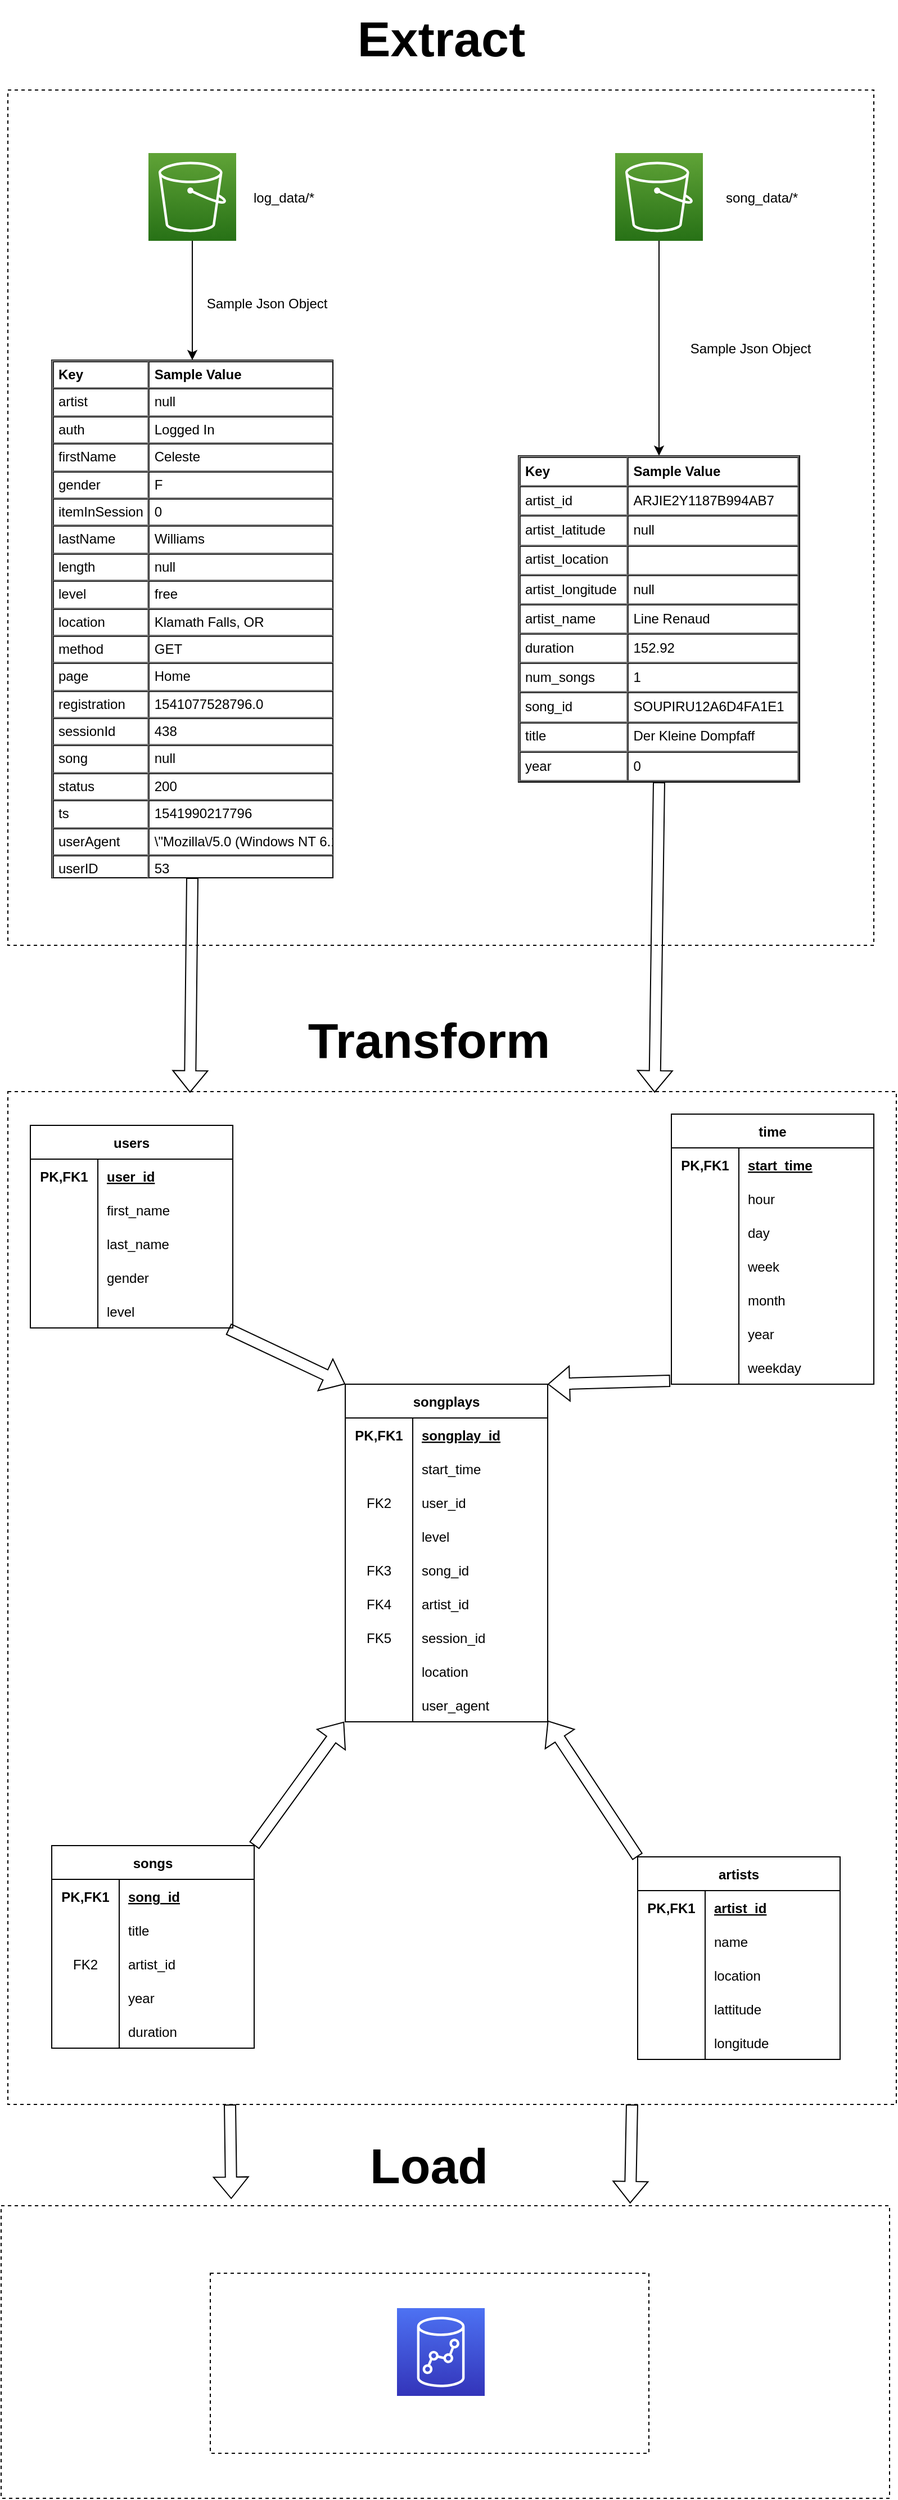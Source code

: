 <mxfile version="20.2.5" type="device"><diagram id="q0pwvj2PHhLtAVCjmIg_" name="Page-1"><mxGraphModel dx="2534" dy="2292" grid="1" gridSize="10" guides="1" tooltips="1" connect="1" arrows="1" fold="1" page="1" pageScale="1" pageWidth="850" pageHeight="1100" math="0" shadow="0"><root><mxCell id="0"/><mxCell id="1" parent="0"/><mxCell id="RiVDUGEoPYRlH_-132Gb-1" value="" style="outlineConnect=0;fontColor=#232F3E;gradientColor=#60A337;gradientDirection=north;fillColor=#277116;strokeColor=#ffffff;dashed=0;verticalLabelPosition=bottom;verticalAlign=top;align=center;html=1;fontSize=12;fontStyle=0;aspect=fixed;shape=mxgraph.aws4.resourceIcon;resIcon=mxgraph.aws4.s3;" parent="1" vertex="1"><mxGeometry x="-10" y="-104" width="78" height="78" as="geometry"/></mxCell><mxCell id="RiVDUGEoPYRlH_-132Gb-2" value="" style="outlineConnect=0;fontColor=#232F3E;gradientColor=#60A337;gradientDirection=north;fillColor=#277116;strokeColor=#ffffff;dashed=0;verticalLabelPosition=bottom;verticalAlign=top;align=center;html=1;fontSize=12;fontStyle=0;aspect=fixed;shape=mxgraph.aws4.resourceIcon;resIcon=mxgraph.aws4.s3;" parent="1" vertex="1"><mxGeometry x="-425" y="-104" width="78" height="78" as="geometry"/></mxCell><mxCell id="RiVDUGEoPYRlH_-132Gb-4" value="log_data/*" style="text;html=1;align=center;verticalAlign=middle;resizable=0;points=[];autosize=1;" parent="1" vertex="1"><mxGeometry x="-340" y="-74" width="70" height="20" as="geometry"/></mxCell><mxCell id="RiVDUGEoPYRlH_-132Gb-5" value="song_data/*" style="text;html=1;align=center;verticalAlign=middle;resizable=0;points=[];autosize=1;" parent="1" vertex="1"><mxGeometry x="80" y="-74" width="80" height="20" as="geometry"/></mxCell><mxCell id="RiVDUGEoPYRlH_-132Gb-6" value="&lt;table cellpadding=&quot;4&quot; cellspacing=&quot;0&quot; border=&quot;1&quot; style=&quot;font-size: 1em ; width: 100% ; height: 100%&quot;&gt;&lt;tbody&gt;&lt;tr&gt;&lt;th&gt;Key&lt;/th&gt;&lt;th&gt;Sample Value&lt;/th&gt;&lt;/tr&gt;&lt;tr&gt;&lt;td&gt;artist_id&lt;/td&gt;&lt;td&gt;ARJIE2Y1187B994AB7&lt;/td&gt;&lt;/tr&gt;&lt;tr&gt;&lt;td&gt;artist_latitude&lt;/td&gt;&lt;td&gt;null&lt;/td&gt;&lt;/tr&gt;&lt;tr&gt;&lt;td&gt;artist_location&lt;br&gt;&lt;/td&gt;&lt;td&gt;&lt;br&gt;&lt;/td&gt;&lt;/tr&gt;&lt;tr&gt;&lt;td&gt;artist_longitude&lt;br&gt;&lt;/td&gt;&lt;td&gt;null&lt;br&gt;&lt;/td&gt;&lt;/tr&gt;&lt;tr&gt;&lt;td&gt;artist_name&lt;br&gt;&lt;/td&gt;&lt;td&gt;Line Renaud&lt;br&gt;&lt;/td&gt;&lt;/tr&gt;&lt;tr&gt;&lt;td&gt;duration&lt;br&gt;&lt;/td&gt;&lt;td&gt;152.92&lt;br&gt;&lt;/td&gt;&lt;/tr&gt;&lt;tr&gt;&lt;td&gt;num_songs&lt;br&gt;&lt;/td&gt;&lt;td&gt;1&lt;/td&gt;&lt;/tr&gt;&lt;tr&gt;&lt;td&gt;song_id&lt;br&gt;&lt;/td&gt;&lt;td&gt;SOUPIRU12A6D4FA1E1&lt;br&gt;&lt;/td&gt;&lt;/tr&gt;&lt;tr&gt;&lt;td&gt;title&lt;br&gt;&lt;/td&gt;&lt;td&gt;Der Kleine Dompfaff&lt;br&gt;&lt;/td&gt;&lt;/tr&gt;&lt;tr&gt;&lt;td&gt;year&lt;br&gt;&lt;/td&gt;&lt;td&gt;0&lt;/td&gt;&lt;/tr&gt;&lt;/tbody&gt;&lt;/table&gt; " style="verticalAlign=top;align=left;overflow=fill;fontSize=12;fontFamily=Helvetica;html=1" parent="1" vertex="1"><mxGeometry x="-96" y="165" width="250" height="290" as="geometry"/></mxCell><mxCell id="RiVDUGEoPYRlH_-132Gb-7" value="Sample Json Object" style="text;html=1;align=center;verticalAlign=middle;resizable=0;points=[];autosize=1;" parent="1" vertex="1"><mxGeometry x="50" y="60" width="120" height="20" as="geometry"/></mxCell><mxCell id="Wsk6YrLVwOl3uK1sDO1H-1" value="&lt;table cellpadding=&quot;4&quot; cellspacing=&quot;0&quot; border=&quot;1&quot; style=&quot;font-size: 1em ; width: 100% ; height: 100%&quot;&gt;&lt;tbody&gt;&lt;tr&gt;&lt;th&gt;Key&lt;/th&gt;&lt;th&gt;Sample Value&lt;/th&gt;&lt;/tr&gt;&lt;tr&gt;&lt;td&gt;artist&lt;/td&gt;&lt;td&gt;null&lt;/td&gt;&lt;/tr&gt;&lt;tr&gt;&lt;td&gt;auth&lt;/td&gt;&lt;td&gt;Logged In&lt;/td&gt;&lt;/tr&gt;&lt;tr&gt;&lt;td&gt;firstName&lt;br&gt;&lt;/td&gt;&lt;td&gt;Celeste&lt;br&gt;&lt;/td&gt;&lt;/tr&gt;&lt;tr&gt;&lt;td&gt;gender&lt;br&gt;&lt;/td&gt;&lt;td&gt;F&lt;span style=&quot;&quot;&gt;&#9;&lt;/span&gt;&lt;br&gt;&lt;/td&gt;&lt;/tr&gt;&lt;tr&gt;&lt;td&gt;itemInSession&lt;br&gt;&lt;/td&gt;&lt;td&gt;0&lt;/td&gt;&lt;/tr&gt;&lt;tr&gt;&lt;td&gt;lastName&lt;br&gt;&lt;/td&gt;&lt;td&gt;Williams&lt;/td&gt;&lt;/tr&gt;&lt;tr&gt;&lt;td&gt;length&lt;br&gt;&lt;/td&gt;&lt;td&gt;null&lt;/td&gt;&lt;/tr&gt;&lt;tr&gt;&lt;td&gt;level&lt;br&gt;&lt;/td&gt;&lt;td&gt;free&lt;br&gt;&lt;/td&gt;&lt;/tr&gt;&lt;tr&gt;&lt;td&gt;location&lt;br&gt;&lt;/td&gt;&lt;td&gt;Klamath Falls, OR&lt;/td&gt;&lt;/tr&gt;&lt;tr&gt;&lt;td&gt;method&lt;/td&gt;&lt;td&gt;GET&lt;/td&gt;&lt;/tr&gt;&lt;tr&gt;&lt;td&gt;page&lt;br&gt;&lt;/td&gt;&lt;td&gt;Home&lt;/td&gt;&lt;/tr&gt;&lt;tr&gt;&lt;td&gt;registration&lt;br&gt;&lt;/td&gt;&lt;td&gt;1541077528796.0&lt;br&gt;&lt;/td&gt;&lt;/tr&gt;&lt;tr&gt;&lt;td&gt;sessionId&lt;br&gt;&lt;/td&gt;&lt;td&gt;438&lt;/td&gt;&lt;/tr&gt;&lt;tr&gt;&lt;td&gt;song&lt;br&gt;&lt;/td&gt;&lt;td&gt;null&lt;/td&gt;&lt;/tr&gt;&lt;tr&gt;&lt;td&gt;status&lt;br&gt;&lt;/td&gt;&lt;td&gt;200&lt;/td&gt;&lt;/tr&gt;&lt;tr&gt;&lt;td&gt;ts&lt;br&gt;&lt;/td&gt;&lt;td&gt;1541990217796&lt;br&gt;&lt;/td&gt;&lt;/tr&gt;&lt;tr&gt;&lt;td&gt;userAgent&lt;br&gt;&lt;/td&gt;&lt;td&gt;\&quot;Mozilla\/5.0 (Windows NT 6.1; WOW64) AppleWebKit\/537.36 (KHTML, like Gecko) Chrome\/37.0.206.103 Safari\/537.36\&quot;&lt;br&gt;&lt;/td&gt;&lt;/tr&gt;&lt;tr&gt;&lt;td&gt;userID&lt;/td&gt;&lt;td&gt;53&lt;/td&gt;&lt;/tr&gt;&lt;tr&gt;&lt;td&gt;&lt;br&gt;&lt;/td&gt;&lt;td&gt;&lt;br&gt;&lt;/td&gt;&lt;/tr&gt;&lt;/tbody&gt;&lt;/table&gt; " style="verticalAlign=top;align=left;overflow=fill;fontSize=12;fontFamily=Helvetica;html=1" parent="1" vertex="1"><mxGeometry x="-511" y="80" width="250" height="460" as="geometry"/></mxCell><mxCell id="Wsk6YrLVwOl3uK1sDO1H-4" value="" style="endArrow=classic;html=1;rounded=0;entryX=0.5;entryY=0;entryDx=0;entryDy=0;" parent="1" source="RiVDUGEoPYRlH_-132Gb-1" target="RiVDUGEoPYRlH_-132Gb-6" edge="1"><mxGeometry width="50" height="50" relative="1" as="geometry"><mxPoint x="20" y="310" as="sourcePoint"/><mxPoint x="70" y="260" as="targetPoint"/></mxGeometry></mxCell><mxCell id="Wsk6YrLVwOl3uK1sDO1H-5" value="" style="endArrow=classic;html=1;rounded=0;entryX=0.5;entryY=0;entryDx=0;entryDy=0;" parent="1" source="RiVDUGEoPYRlH_-132Gb-2" target="Wsk6YrLVwOl3uK1sDO1H-1" edge="1"><mxGeometry width="50" height="50" relative="1" as="geometry"><mxPoint x="39" y="-16" as="sourcePoint"/><mxPoint x="39" y="175" as="targetPoint"/></mxGeometry></mxCell><mxCell id="Wsk6YrLVwOl3uK1sDO1H-6" value="Sample Json Object" style="text;html=1;align=center;verticalAlign=middle;resizable=0;points=[];autosize=1;" parent="1" vertex="1"><mxGeometry x="-380" y="20" width="120" height="20" as="geometry"/></mxCell><mxCell id="Wsk6YrLVwOl3uK1sDO1H-7" value="" style="rounded=0;whiteSpace=wrap;html=1;fillColor=none;dashed=1;" parent="1" vertex="1"><mxGeometry x="-550" y="730" width="790" height="900" as="geometry"/></mxCell><mxCell id="Wsk6YrLVwOl3uK1sDO1H-8" value="" style="shape=flexArrow;endArrow=classic;html=1;rounded=0;exitX=0.5;exitY=1;exitDx=0;exitDy=0;entryX=0.205;entryY=0.001;entryDx=0;entryDy=0;entryPerimeter=0;" parent="1" source="Wsk6YrLVwOl3uK1sDO1H-1" target="Wsk6YrLVwOl3uK1sDO1H-7" edge="1"><mxGeometry width="50" height="50" relative="1" as="geometry"><mxPoint x="-130" y="510" as="sourcePoint"/><mxPoint x="-80" y="460" as="targetPoint"/></mxGeometry></mxCell><mxCell id="Wsk6YrLVwOl3uK1sDO1H-9" value="" style="shape=flexArrow;endArrow=classic;html=1;rounded=0;exitX=0.5;exitY=1;exitDx=0;exitDy=0;entryX=0.728;entryY=0.001;entryDx=0;entryDy=0;entryPerimeter=0;" parent="1" source="RiVDUGEoPYRlH_-132Gb-6" target="Wsk6YrLVwOl3uK1sDO1H-7" edge="1"><mxGeometry width="50" height="50" relative="1" as="geometry"><mxPoint x="-376" y="550" as="sourcePoint"/><mxPoint x="-375" y="688.95" as="targetPoint"/></mxGeometry></mxCell><mxCell id="Wsk6YrLVwOl3uK1sDO1H-10" value="users" style="shape=table;startSize=30;container=1;collapsible=1;childLayout=tableLayout;fixedRows=1;rowLines=0;fontStyle=1;align=center;resizeLast=1;" parent="1" vertex="1"><mxGeometry x="-530" y="760" width="180" height="180" as="geometry"/></mxCell><mxCell id="Wsk6YrLVwOl3uK1sDO1H-11" value="" style="shape=tableRow;horizontal=0;startSize=0;swimlaneHead=0;swimlaneBody=0;fillColor=none;collapsible=0;dropTarget=0;points=[[0,0.5],[1,0.5]];portConstraint=eastwest;top=0;left=0;right=0;bottom=0;" parent="Wsk6YrLVwOl3uK1sDO1H-10" vertex="1"><mxGeometry y="30" width="180" height="30" as="geometry"/></mxCell><mxCell id="Wsk6YrLVwOl3uK1sDO1H-12" value="PK,FK1" style="shape=partialRectangle;connectable=0;fillColor=none;top=0;left=0;bottom=0;right=0;fontStyle=1;overflow=hidden;" parent="Wsk6YrLVwOl3uK1sDO1H-11" vertex="1"><mxGeometry width="60" height="30" as="geometry"><mxRectangle width="60" height="30" as="alternateBounds"/></mxGeometry></mxCell><mxCell id="Wsk6YrLVwOl3uK1sDO1H-13" value="user_id" style="shape=partialRectangle;connectable=0;fillColor=none;top=0;left=0;bottom=0;right=0;align=left;spacingLeft=6;fontStyle=5;overflow=hidden;" parent="Wsk6YrLVwOl3uK1sDO1H-11" vertex="1"><mxGeometry x="60" width="120" height="30" as="geometry"><mxRectangle width="120" height="30" as="alternateBounds"/></mxGeometry></mxCell><mxCell id="Wsk6YrLVwOl3uK1sDO1H-17" value="" style="shape=tableRow;horizontal=0;startSize=0;swimlaneHead=0;swimlaneBody=0;fillColor=none;collapsible=0;dropTarget=0;points=[[0,0.5],[1,0.5]];portConstraint=eastwest;top=0;left=0;right=0;bottom=0;" parent="Wsk6YrLVwOl3uK1sDO1H-10" vertex="1"><mxGeometry y="60" width="180" height="30" as="geometry"/></mxCell><mxCell id="Wsk6YrLVwOl3uK1sDO1H-18" value="" style="shape=partialRectangle;connectable=0;fillColor=none;top=0;left=0;bottom=0;right=0;editable=1;overflow=hidden;" parent="Wsk6YrLVwOl3uK1sDO1H-17" vertex="1"><mxGeometry width="60" height="30" as="geometry"><mxRectangle width="60" height="30" as="alternateBounds"/></mxGeometry></mxCell><mxCell id="Wsk6YrLVwOl3uK1sDO1H-19" value="first_name" style="shape=partialRectangle;connectable=0;fillColor=none;top=0;left=0;bottom=0;right=0;align=left;spacingLeft=6;overflow=hidden;" parent="Wsk6YrLVwOl3uK1sDO1H-17" vertex="1"><mxGeometry x="60" width="120" height="30" as="geometry"><mxRectangle width="120" height="30" as="alternateBounds"/></mxGeometry></mxCell><mxCell id="Wsk6YrLVwOl3uK1sDO1H-20" value="" style="shape=tableRow;horizontal=0;startSize=0;swimlaneHead=0;swimlaneBody=0;fillColor=none;collapsible=0;dropTarget=0;points=[[0,0.5],[1,0.5]];portConstraint=eastwest;top=0;left=0;right=0;bottom=0;" parent="Wsk6YrLVwOl3uK1sDO1H-10" vertex="1"><mxGeometry y="90" width="180" height="30" as="geometry"/></mxCell><mxCell id="Wsk6YrLVwOl3uK1sDO1H-21" value="" style="shape=partialRectangle;connectable=0;fillColor=none;top=0;left=0;bottom=0;right=0;editable=1;overflow=hidden;" parent="Wsk6YrLVwOl3uK1sDO1H-20" vertex="1"><mxGeometry width="60" height="30" as="geometry"><mxRectangle width="60" height="30" as="alternateBounds"/></mxGeometry></mxCell><mxCell id="Wsk6YrLVwOl3uK1sDO1H-22" value="last_name" style="shape=partialRectangle;connectable=0;fillColor=none;top=0;left=0;bottom=0;right=0;align=left;spacingLeft=6;overflow=hidden;" parent="Wsk6YrLVwOl3uK1sDO1H-20" vertex="1"><mxGeometry x="60" width="120" height="30" as="geometry"><mxRectangle width="120" height="30" as="alternateBounds"/></mxGeometry></mxCell><mxCell id="Wsk6YrLVwOl3uK1sDO1H-26" style="shape=tableRow;horizontal=0;startSize=0;swimlaneHead=0;swimlaneBody=0;fillColor=none;collapsible=0;dropTarget=0;points=[[0,0.5],[1,0.5]];portConstraint=eastwest;top=0;left=0;right=0;bottom=0;" parent="Wsk6YrLVwOl3uK1sDO1H-10" vertex="1"><mxGeometry y="120" width="180" height="30" as="geometry"/></mxCell><mxCell id="Wsk6YrLVwOl3uK1sDO1H-27" style="shape=partialRectangle;connectable=0;fillColor=none;top=0;left=0;bottom=0;right=0;editable=1;overflow=hidden;" parent="Wsk6YrLVwOl3uK1sDO1H-26" vertex="1"><mxGeometry width="60" height="30" as="geometry"><mxRectangle width="60" height="30" as="alternateBounds"/></mxGeometry></mxCell><mxCell id="Wsk6YrLVwOl3uK1sDO1H-28" value="gender" style="shape=partialRectangle;connectable=0;fillColor=none;top=0;left=0;bottom=0;right=0;align=left;spacingLeft=6;overflow=hidden;" parent="Wsk6YrLVwOl3uK1sDO1H-26" vertex="1"><mxGeometry x="60" width="120" height="30" as="geometry"><mxRectangle width="120" height="30" as="alternateBounds"/></mxGeometry></mxCell><mxCell id="Wsk6YrLVwOl3uK1sDO1H-29" style="shape=tableRow;horizontal=0;startSize=0;swimlaneHead=0;swimlaneBody=0;fillColor=none;collapsible=0;dropTarget=0;points=[[0,0.5],[1,0.5]];portConstraint=eastwest;top=0;left=0;right=0;bottom=0;" parent="Wsk6YrLVwOl3uK1sDO1H-10" vertex="1"><mxGeometry y="150" width="180" height="30" as="geometry"/></mxCell><mxCell id="Wsk6YrLVwOl3uK1sDO1H-30" style="shape=partialRectangle;connectable=0;fillColor=none;top=0;left=0;bottom=0;right=0;editable=1;overflow=hidden;" parent="Wsk6YrLVwOl3uK1sDO1H-29" vertex="1"><mxGeometry width="60" height="30" as="geometry"><mxRectangle width="60" height="30" as="alternateBounds"/></mxGeometry></mxCell><mxCell id="Wsk6YrLVwOl3uK1sDO1H-31" value="level" style="shape=partialRectangle;connectable=0;fillColor=none;top=0;left=0;bottom=0;right=0;align=left;spacingLeft=6;overflow=hidden;" parent="Wsk6YrLVwOl3uK1sDO1H-29" vertex="1"><mxGeometry x="60" width="120" height="30" as="geometry"><mxRectangle width="120" height="30" as="alternateBounds"/></mxGeometry></mxCell><mxCell id="Wsk6YrLVwOl3uK1sDO1H-32" value="songs" style="shape=table;startSize=30;container=1;collapsible=1;childLayout=tableLayout;fixedRows=1;rowLines=0;fontStyle=1;align=center;resizeLast=1;" parent="1" vertex="1"><mxGeometry x="-511" y="1400" width="180" height="180" as="geometry"/></mxCell><mxCell id="Wsk6YrLVwOl3uK1sDO1H-33" value="" style="shape=tableRow;horizontal=0;startSize=0;swimlaneHead=0;swimlaneBody=0;fillColor=none;collapsible=0;dropTarget=0;points=[[0,0.5],[1,0.5]];portConstraint=eastwest;top=0;left=0;right=0;bottom=0;" parent="Wsk6YrLVwOl3uK1sDO1H-32" vertex="1"><mxGeometry y="30" width="180" height="30" as="geometry"/></mxCell><mxCell id="Wsk6YrLVwOl3uK1sDO1H-34" value="PK,FK1" style="shape=partialRectangle;connectable=0;fillColor=none;top=0;left=0;bottom=0;right=0;fontStyle=1;overflow=hidden;" parent="Wsk6YrLVwOl3uK1sDO1H-33" vertex="1"><mxGeometry width="60" height="30" as="geometry"><mxRectangle width="60" height="30" as="alternateBounds"/></mxGeometry></mxCell><mxCell id="Wsk6YrLVwOl3uK1sDO1H-35" value="song_id" style="shape=partialRectangle;connectable=0;fillColor=none;top=0;left=0;bottom=0;right=0;align=left;spacingLeft=6;fontStyle=5;overflow=hidden;" parent="Wsk6YrLVwOl3uK1sDO1H-33" vertex="1"><mxGeometry x="60" width="120" height="30" as="geometry"><mxRectangle width="120" height="30" as="alternateBounds"/></mxGeometry></mxCell><mxCell id="Wsk6YrLVwOl3uK1sDO1H-36" value="" style="shape=tableRow;horizontal=0;startSize=0;swimlaneHead=0;swimlaneBody=0;fillColor=none;collapsible=0;dropTarget=0;points=[[0,0.5],[1,0.5]];portConstraint=eastwest;top=0;left=0;right=0;bottom=0;" parent="Wsk6YrLVwOl3uK1sDO1H-32" vertex="1"><mxGeometry y="60" width="180" height="30" as="geometry"/></mxCell><mxCell id="Wsk6YrLVwOl3uK1sDO1H-37" value="" style="shape=partialRectangle;connectable=0;fillColor=none;top=0;left=0;bottom=0;right=0;editable=1;overflow=hidden;" parent="Wsk6YrLVwOl3uK1sDO1H-36" vertex="1"><mxGeometry width="60" height="30" as="geometry"><mxRectangle width="60" height="30" as="alternateBounds"/></mxGeometry></mxCell><mxCell id="Wsk6YrLVwOl3uK1sDO1H-38" value="title" style="shape=partialRectangle;connectable=0;fillColor=none;top=0;left=0;bottom=0;right=0;align=left;spacingLeft=6;overflow=hidden;" parent="Wsk6YrLVwOl3uK1sDO1H-36" vertex="1"><mxGeometry x="60" width="120" height="30" as="geometry"><mxRectangle width="120" height="30" as="alternateBounds"/></mxGeometry></mxCell><mxCell id="Wsk6YrLVwOl3uK1sDO1H-39" value="" style="shape=tableRow;horizontal=0;startSize=0;swimlaneHead=0;swimlaneBody=0;fillColor=none;collapsible=0;dropTarget=0;points=[[0,0.5],[1,0.5]];portConstraint=eastwest;top=0;left=0;right=0;bottom=0;" parent="Wsk6YrLVwOl3uK1sDO1H-32" vertex="1"><mxGeometry y="90" width="180" height="30" as="geometry"/></mxCell><mxCell id="Wsk6YrLVwOl3uK1sDO1H-40" value="FK2" style="shape=partialRectangle;connectable=0;fillColor=none;top=0;left=0;bottom=0;right=0;editable=1;overflow=hidden;" parent="Wsk6YrLVwOl3uK1sDO1H-39" vertex="1"><mxGeometry width="60" height="30" as="geometry"><mxRectangle width="60" height="30" as="alternateBounds"/></mxGeometry></mxCell><mxCell id="Wsk6YrLVwOl3uK1sDO1H-41" value="artist_id" style="shape=partialRectangle;connectable=0;fillColor=none;top=0;left=0;bottom=0;right=0;align=left;spacingLeft=6;overflow=hidden;" parent="Wsk6YrLVwOl3uK1sDO1H-39" vertex="1"><mxGeometry x="60" width="120" height="30" as="geometry"><mxRectangle width="120" height="30" as="alternateBounds"/></mxGeometry></mxCell><mxCell id="Wsk6YrLVwOl3uK1sDO1H-42" style="shape=tableRow;horizontal=0;startSize=0;swimlaneHead=0;swimlaneBody=0;fillColor=none;collapsible=0;dropTarget=0;points=[[0,0.5],[1,0.5]];portConstraint=eastwest;top=0;left=0;right=0;bottom=0;" parent="Wsk6YrLVwOl3uK1sDO1H-32" vertex="1"><mxGeometry y="120" width="180" height="30" as="geometry"/></mxCell><mxCell id="Wsk6YrLVwOl3uK1sDO1H-43" style="shape=partialRectangle;connectable=0;fillColor=none;top=0;left=0;bottom=0;right=0;editable=1;overflow=hidden;" parent="Wsk6YrLVwOl3uK1sDO1H-42" vertex="1"><mxGeometry width="60" height="30" as="geometry"><mxRectangle width="60" height="30" as="alternateBounds"/></mxGeometry></mxCell><mxCell id="Wsk6YrLVwOl3uK1sDO1H-44" value="year" style="shape=partialRectangle;connectable=0;fillColor=none;top=0;left=0;bottom=0;right=0;align=left;spacingLeft=6;overflow=hidden;" parent="Wsk6YrLVwOl3uK1sDO1H-42" vertex="1"><mxGeometry x="60" width="120" height="30" as="geometry"><mxRectangle width="120" height="30" as="alternateBounds"/></mxGeometry></mxCell><mxCell id="Wsk6YrLVwOl3uK1sDO1H-45" style="shape=tableRow;horizontal=0;startSize=0;swimlaneHead=0;swimlaneBody=0;fillColor=none;collapsible=0;dropTarget=0;points=[[0,0.5],[1,0.5]];portConstraint=eastwest;top=0;left=0;right=0;bottom=0;" parent="Wsk6YrLVwOl3uK1sDO1H-32" vertex="1"><mxGeometry y="150" width="180" height="30" as="geometry"/></mxCell><mxCell id="Wsk6YrLVwOl3uK1sDO1H-46" style="shape=partialRectangle;connectable=0;fillColor=none;top=0;left=0;bottom=0;right=0;editable=1;overflow=hidden;" parent="Wsk6YrLVwOl3uK1sDO1H-45" vertex="1"><mxGeometry width="60" height="30" as="geometry"><mxRectangle width="60" height="30" as="alternateBounds"/></mxGeometry></mxCell><mxCell id="Wsk6YrLVwOl3uK1sDO1H-47" value="duration" style="shape=partialRectangle;connectable=0;fillColor=none;top=0;left=0;bottom=0;right=0;align=left;spacingLeft=6;overflow=hidden;" parent="Wsk6YrLVwOl3uK1sDO1H-45" vertex="1"><mxGeometry x="60" width="120" height="30" as="geometry"><mxRectangle width="120" height="30" as="alternateBounds"/></mxGeometry></mxCell><mxCell id="Wsk6YrLVwOl3uK1sDO1H-48" value="artists" style="shape=table;startSize=30;container=1;collapsible=1;childLayout=tableLayout;fixedRows=1;rowLines=0;fontStyle=1;align=center;resizeLast=1;" parent="1" vertex="1"><mxGeometry x="10" y="1410" width="180" height="180" as="geometry"/></mxCell><mxCell id="Wsk6YrLVwOl3uK1sDO1H-49" value="" style="shape=tableRow;horizontal=0;startSize=0;swimlaneHead=0;swimlaneBody=0;fillColor=none;collapsible=0;dropTarget=0;points=[[0,0.5],[1,0.5]];portConstraint=eastwest;top=0;left=0;right=0;bottom=0;" parent="Wsk6YrLVwOl3uK1sDO1H-48" vertex="1"><mxGeometry y="30" width="180" height="30" as="geometry"/></mxCell><mxCell id="Wsk6YrLVwOl3uK1sDO1H-50" value="PK,FK1" style="shape=partialRectangle;connectable=0;fillColor=none;top=0;left=0;bottom=0;right=0;fontStyle=1;overflow=hidden;" parent="Wsk6YrLVwOl3uK1sDO1H-49" vertex="1"><mxGeometry width="60" height="30" as="geometry"><mxRectangle width="60" height="30" as="alternateBounds"/></mxGeometry></mxCell><mxCell id="Wsk6YrLVwOl3uK1sDO1H-51" value="artist_id" style="shape=partialRectangle;connectable=0;fillColor=none;top=0;left=0;bottom=0;right=0;align=left;spacingLeft=6;fontStyle=5;overflow=hidden;" parent="Wsk6YrLVwOl3uK1sDO1H-49" vertex="1"><mxGeometry x="60" width="120" height="30" as="geometry"><mxRectangle width="120" height="30" as="alternateBounds"/></mxGeometry></mxCell><mxCell id="Wsk6YrLVwOl3uK1sDO1H-52" value="" style="shape=tableRow;horizontal=0;startSize=0;swimlaneHead=0;swimlaneBody=0;fillColor=none;collapsible=0;dropTarget=0;points=[[0,0.5],[1,0.5]];portConstraint=eastwest;top=0;left=0;right=0;bottom=0;" parent="Wsk6YrLVwOl3uK1sDO1H-48" vertex="1"><mxGeometry y="60" width="180" height="30" as="geometry"/></mxCell><mxCell id="Wsk6YrLVwOl3uK1sDO1H-53" value="" style="shape=partialRectangle;connectable=0;fillColor=none;top=0;left=0;bottom=0;right=0;editable=1;overflow=hidden;" parent="Wsk6YrLVwOl3uK1sDO1H-52" vertex="1"><mxGeometry width="60" height="30" as="geometry"><mxRectangle width="60" height="30" as="alternateBounds"/></mxGeometry></mxCell><mxCell id="Wsk6YrLVwOl3uK1sDO1H-54" value="name" style="shape=partialRectangle;connectable=0;fillColor=none;top=0;left=0;bottom=0;right=0;align=left;spacingLeft=6;overflow=hidden;" parent="Wsk6YrLVwOl3uK1sDO1H-52" vertex="1"><mxGeometry x="60" width="120" height="30" as="geometry"><mxRectangle width="120" height="30" as="alternateBounds"/></mxGeometry></mxCell><mxCell id="Wsk6YrLVwOl3uK1sDO1H-55" value="" style="shape=tableRow;horizontal=0;startSize=0;swimlaneHead=0;swimlaneBody=0;fillColor=none;collapsible=0;dropTarget=0;points=[[0,0.5],[1,0.5]];portConstraint=eastwest;top=0;left=0;right=0;bottom=0;" parent="Wsk6YrLVwOl3uK1sDO1H-48" vertex="1"><mxGeometry y="90" width="180" height="30" as="geometry"/></mxCell><mxCell id="Wsk6YrLVwOl3uK1sDO1H-56" value="" style="shape=partialRectangle;connectable=0;fillColor=none;top=0;left=0;bottom=0;right=0;editable=1;overflow=hidden;" parent="Wsk6YrLVwOl3uK1sDO1H-55" vertex="1"><mxGeometry width="60" height="30" as="geometry"><mxRectangle width="60" height="30" as="alternateBounds"/></mxGeometry></mxCell><mxCell id="Wsk6YrLVwOl3uK1sDO1H-57" value="location" style="shape=partialRectangle;connectable=0;fillColor=none;top=0;left=0;bottom=0;right=0;align=left;spacingLeft=6;overflow=hidden;" parent="Wsk6YrLVwOl3uK1sDO1H-55" vertex="1"><mxGeometry x="60" width="120" height="30" as="geometry"><mxRectangle width="120" height="30" as="alternateBounds"/></mxGeometry></mxCell><mxCell id="Wsk6YrLVwOl3uK1sDO1H-58" style="shape=tableRow;horizontal=0;startSize=0;swimlaneHead=0;swimlaneBody=0;fillColor=none;collapsible=0;dropTarget=0;points=[[0,0.5],[1,0.5]];portConstraint=eastwest;top=0;left=0;right=0;bottom=0;" parent="Wsk6YrLVwOl3uK1sDO1H-48" vertex="1"><mxGeometry y="120" width="180" height="30" as="geometry"/></mxCell><mxCell id="Wsk6YrLVwOl3uK1sDO1H-59" style="shape=partialRectangle;connectable=0;fillColor=none;top=0;left=0;bottom=0;right=0;editable=1;overflow=hidden;" parent="Wsk6YrLVwOl3uK1sDO1H-58" vertex="1"><mxGeometry width="60" height="30" as="geometry"><mxRectangle width="60" height="30" as="alternateBounds"/></mxGeometry></mxCell><mxCell id="Wsk6YrLVwOl3uK1sDO1H-60" value="lattitude" style="shape=partialRectangle;connectable=0;fillColor=none;top=0;left=0;bottom=0;right=0;align=left;spacingLeft=6;overflow=hidden;" parent="Wsk6YrLVwOl3uK1sDO1H-58" vertex="1"><mxGeometry x="60" width="120" height="30" as="geometry"><mxRectangle width="120" height="30" as="alternateBounds"/></mxGeometry></mxCell><mxCell id="Wsk6YrLVwOl3uK1sDO1H-61" style="shape=tableRow;horizontal=0;startSize=0;swimlaneHead=0;swimlaneBody=0;fillColor=none;collapsible=0;dropTarget=0;points=[[0,0.5],[1,0.5]];portConstraint=eastwest;top=0;left=0;right=0;bottom=0;" parent="Wsk6YrLVwOl3uK1sDO1H-48" vertex="1"><mxGeometry y="150" width="180" height="30" as="geometry"/></mxCell><mxCell id="Wsk6YrLVwOl3uK1sDO1H-62" style="shape=partialRectangle;connectable=0;fillColor=none;top=0;left=0;bottom=0;right=0;editable=1;overflow=hidden;" parent="Wsk6YrLVwOl3uK1sDO1H-61" vertex="1"><mxGeometry width="60" height="30" as="geometry"><mxRectangle width="60" height="30" as="alternateBounds"/></mxGeometry></mxCell><mxCell id="Wsk6YrLVwOl3uK1sDO1H-63" value="longitude" style="shape=partialRectangle;connectable=0;fillColor=none;top=0;left=0;bottom=0;right=0;align=left;spacingLeft=6;overflow=hidden;" parent="Wsk6YrLVwOl3uK1sDO1H-61" vertex="1"><mxGeometry x="60" width="120" height="30" as="geometry"><mxRectangle width="120" height="30" as="alternateBounds"/></mxGeometry></mxCell><mxCell id="Wsk6YrLVwOl3uK1sDO1H-64" value="time" style="shape=table;startSize=30;container=1;collapsible=1;childLayout=tableLayout;fixedRows=1;rowLines=0;fontStyle=1;align=center;resizeLast=1;" parent="1" vertex="1"><mxGeometry x="40" y="750" width="180" height="240" as="geometry"/></mxCell><mxCell id="Wsk6YrLVwOl3uK1sDO1H-65" value="" style="shape=tableRow;horizontal=0;startSize=0;swimlaneHead=0;swimlaneBody=0;fillColor=none;collapsible=0;dropTarget=0;points=[[0,0.5],[1,0.5]];portConstraint=eastwest;top=0;left=0;right=0;bottom=0;" parent="Wsk6YrLVwOl3uK1sDO1H-64" vertex="1"><mxGeometry y="30" width="180" height="30" as="geometry"/></mxCell><mxCell id="Wsk6YrLVwOl3uK1sDO1H-66" value="PK,FK1" style="shape=partialRectangle;connectable=0;fillColor=none;top=0;left=0;bottom=0;right=0;fontStyle=1;overflow=hidden;" parent="Wsk6YrLVwOl3uK1sDO1H-65" vertex="1"><mxGeometry width="60" height="30" as="geometry"><mxRectangle width="60" height="30" as="alternateBounds"/></mxGeometry></mxCell><mxCell id="Wsk6YrLVwOl3uK1sDO1H-67" value="start_time" style="shape=partialRectangle;connectable=0;fillColor=none;top=0;left=0;bottom=0;right=0;align=left;spacingLeft=6;fontStyle=5;overflow=hidden;" parent="Wsk6YrLVwOl3uK1sDO1H-65" vertex="1"><mxGeometry x="60" width="120" height="30" as="geometry"><mxRectangle width="120" height="30" as="alternateBounds"/></mxGeometry></mxCell><mxCell id="Wsk6YrLVwOl3uK1sDO1H-68" value="" style="shape=tableRow;horizontal=0;startSize=0;swimlaneHead=0;swimlaneBody=0;fillColor=none;collapsible=0;dropTarget=0;points=[[0,0.5],[1,0.5]];portConstraint=eastwest;top=0;left=0;right=0;bottom=0;" parent="Wsk6YrLVwOl3uK1sDO1H-64" vertex="1"><mxGeometry y="60" width="180" height="30" as="geometry"/></mxCell><mxCell id="Wsk6YrLVwOl3uK1sDO1H-69" value="" style="shape=partialRectangle;connectable=0;fillColor=none;top=0;left=0;bottom=0;right=0;editable=1;overflow=hidden;" parent="Wsk6YrLVwOl3uK1sDO1H-68" vertex="1"><mxGeometry width="60" height="30" as="geometry"><mxRectangle width="60" height="30" as="alternateBounds"/></mxGeometry></mxCell><mxCell id="Wsk6YrLVwOl3uK1sDO1H-70" value="hour" style="shape=partialRectangle;connectable=0;fillColor=none;top=0;left=0;bottom=0;right=0;align=left;spacingLeft=6;overflow=hidden;" parent="Wsk6YrLVwOl3uK1sDO1H-68" vertex="1"><mxGeometry x="60" width="120" height="30" as="geometry"><mxRectangle width="120" height="30" as="alternateBounds"/></mxGeometry></mxCell><mxCell id="Wsk6YrLVwOl3uK1sDO1H-71" value="" style="shape=tableRow;horizontal=0;startSize=0;swimlaneHead=0;swimlaneBody=0;fillColor=none;collapsible=0;dropTarget=0;points=[[0,0.5],[1,0.5]];portConstraint=eastwest;top=0;left=0;right=0;bottom=0;" parent="Wsk6YrLVwOl3uK1sDO1H-64" vertex="1"><mxGeometry y="90" width="180" height="30" as="geometry"/></mxCell><mxCell id="Wsk6YrLVwOl3uK1sDO1H-72" value="" style="shape=partialRectangle;connectable=0;fillColor=none;top=0;left=0;bottom=0;right=0;editable=1;overflow=hidden;" parent="Wsk6YrLVwOl3uK1sDO1H-71" vertex="1"><mxGeometry width="60" height="30" as="geometry"><mxRectangle width="60" height="30" as="alternateBounds"/></mxGeometry></mxCell><mxCell id="Wsk6YrLVwOl3uK1sDO1H-73" value="day" style="shape=partialRectangle;connectable=0;fillColor=none;top=0;left=0;bottom=0;right=0;align=left;spacingLeft=6;overflow=hidden;" parent="Wsk6YrLVwOl3uK1sDO1H-71" vertex="1"><mxGeometry x="60" width="120" height="30" as="geometry"><mxRectangle width="120" height="30" as="alternateBounds"/></mxGeometry></mxCell><mxCell id="Wsk6YrLVwOl3uK1sDO1H-74" style="shape=tableRow;horizontal=0;startSize=0;swimlaneHead=0;swimlaneBody=0;fillColor=none;collapsible=0;dropTarget=0;points=[[0,0.5],[1,0.5]];portConstraint=eastwest;top=0;left=0;right=0;bottom=0;" parent="Wsk6YrLVwOl3uK1sDO1H-64" vertex="1"><mxGeometry y="120" width="180" height="30" as="geometry"/></mxCell><mxCell id="Wsk6YrLVwOl3uK1sDO1H-75" style="shape=partialRectangle;connectable=0;fillColor=none;top=0;left=0;bottom=0;right=0;editable=1;overflow=hidden;" parent="Wsk6YrLVwOl3uK1sDO1H-74" vertex="1"><mxGeometry width="60" height="30" as="geometry"><mxRectangle width="60" height="30" as="alternateBounds"/></mxGeometry></mxCell><mxCell id="Wsk6YrLVwOl3uK1sDO1H-76" value="week" style="shape=partialRectangle;connectable=0;fillColor=none;top=0;left=0;bottom=0;right=0;align=left;spacingLeft=6;overflow=hidden;" parent="Wsk6YrLVwOl3uK1sDO1H-74" vertex="1"><mxGeometry x="60" width="120" height="30" as="geometry"><mxRectangle width="120" height="30" as="alternateBounds"/></mxGeometry></mxCell><mxCell id="Wsk6YrLVwOl3uK1sDO1H-77" style="shape=tableRow;horizontal=0;startSize=0;swimlaneHead=0;swimlaneBody=0;fillColor=none;collapsible=0;dropTarget=0;points=[[0,0.5],[1,0.5]];portConstraint=eastwest;top=0;left=0;right=0;bottom=0;" parent="Wsk6YrLVwOl3uK1sDO1H-64" vertex="1"><mxGeometry y="150" width="180" height="30" as="geometry"/></mxCell><mxCell id="Wsk6YrLVwOl3uK1sDO1H-78" style="shape=partialRectangle;connectable=0;fillColor=none;top=0;left=0;bottom=0;right=0;editable=1;overflow=hidden;" parent="Wsk6YrLVwOl3uK1sDO1H-77" vertex="1"><mxGeometry width="60" height="30" as="geometry"><mxRectangle width="60" height="30" as="alternateBounds"/></mxGeometry></mxCell><mxCell id="Wsk6YrLVwOl3uK1sDO1H-79" value="month" style="shape=partialRectangle;connectable=0;fillColor=none;top=0;left=0;bottom=0;right=0;align=left;spacingLeft=6;overflow=hidden;" parent="Wsk6YrLVwOl3uK1sDO1H-77" vertex="1"><mxGeometry x="60" width="120" height="30" as="geometry"><mxRectangle width="120" height="30" as="alternateBounds"/></mxGeometry></mxCell><mxCell id="Wsk6YrLVwOl3uK1sDO1H-115" style="shape=tableRow;horizontal=0;startSize=0;swimlaneHead=0;swimlaneBody=0;fillColor=none;collapsible=0;dropTarget=0;points=[[0,0.5],[1,0.5]];portConstraint=eastwest;top=0;left=0;right=0;bottom=0;" parent="Wsk6YrLVwOl3uK1sDO1H-64" vertex="1"><mxGeometry y="180" width="180" height="30" as="geometry"/></mxCell><mxCell id="Wsk6YrLVwOl3uK1sDO1H-116" style="shape=partialRectangle;connectable=0;fillColor=none;top=0;left=0;bottom=0;right=0;editable=1;overflow=hidden;" parent="Wsk6YrLVwOl3uK1sDO1H-115" vertex="1"><mxGeometry width="60" height="30" as="geometry"><mxRectangle width="60" height="30" as="alternateBounds"/></mxGeometry></mxCell><mxCell id="Wsk6YrLVwOl3uK1sDO1H-117" value="year" style="shape=partialRectangle;connectable=0;fillColor=none;top=0;left=0;bottom=0;right=0;align=left;spacingLeft=6;overflow=hidden;" parent="Wsk6YrLVwOl3uK1sDO1H-115" vertex="1"><mxGeometry x="60" width="120" height="30" as="geometry"><mxRectangle width="120" height="30" as="alternateBounds"/></mxGeometry></mxCell><mxCell id="Wsk6YrLVwOl3uK1sDO1H-112" style="shape=tableRow;horizontal=0;startSize=0;swimlaneHead=0;swimlaneBody=0;fillColor=none;collapsible=0;dropTarget=0;points=[[0,0.5],[1,0.5]];portConstraint=eastwest;top=0;left=0;right=0;bottom=0;" parent="Wsk6YrLVwOl3uK1sDO1H-64" vertex="1"><mxGeometry y="210" width="180" height="30" as="geometry"/></mxCell><mxCell id="Wsk6YrLVwOl3uK1sDO1H-113" style="shape=partialRectangle;connectable=0;fillColor=none;top=0;left=0;bottom=0;right=0;editable=1;overflow=hidden;" parent="Wsk6YrLVwOl3uK1sDO1H-112" vertex="1"><mxGeometry width="60" height="30" as="geometry"><mxRectangle width="60" height="30" as="alternateBounds"/></mxGeometry></mxCell><mxCell id="Wsk6YrLVwOl3uK1sDO1H-114" value="weekday" style="shape=partialRectangle;connectable=0;fillColor=none;top=0;left=0;bottom=0;right=0;align=left;spacingLeft=6;overflow=hidden;" parent="Wsk6YrLVwOl3uK1sDO1H-112" vertex="1"><mxGeometry x="60" width="120" height="30" as="geometry"><mxRectangle width="120" height="30" as="alternateBounds"/></mxGeometry></mxCell><mxCell id="Wsk6YrLVwOl3uK1sDO1H-96" value="songplays" style="shape=table;startSize=30;container=1;collapsible=1;childLayout=tableLayout;fixedRows=1;rowLines=0;fontStyle=1;align=center;resizeLast=1;" parent="1" vertex="1"><mxGeometry x="-250" y="990" width="180" height="300" as="geometry"/></mxCell><mxCell id="Wsk6YrLVwOl3uK1sDO1H-97" value="" style="shape=tableRow;horizontal=0;startSize=0;swimlaneHead=0;swimlaneBody=0;fillColor=none;collapsible=0;dropTarget=0;points=[[0,0.5],[1,0.5]];portConstraint=eastwest;top=0;left=0;right=0;bottom=0;" parent="Wsk6YrLVwOl3uK1sDO1H-96" vertex="1"><mxGeometry y="30" width="180" height="30" as="geometry"/></mxCell><mxCell id="Wsk6YrLVwOl3uK1sDO1H-98" value="PK,FK1" style="shape=partialRectangle;connectable=0;fillColor=none;top=0;left=0;bottom=0;right=0;fontStyle=1;overflow=hidden;" parent="Wsk6YrLVwOl3uK1sDO1H-97" vertex="1"><mxGeometry width="60" height="30" as="geometry"><mxRectangle width="60" height="30" as="alternateBounds"/></mxGeometry></mxCell><mxCell id="Wsk6YrLVwOl3uK1sDO1H-99" value="songplay_id" style="shape=partialRectangle;connectable=0;fillColor=none;top=0;left=0;bottom=0;right=0;align=left;spacingLeft=6;fontStyle=5;overflow=hidden;" parent="Wsk6YrLVwOl3uK1sDO1H-97" vertex="1"><mxGeometry x="60" width="120" height="30" as="geometry"><mxRectangle width="120" height="30" as="alternateBounds"/></mxGeometry></mxCell><mxCell id="Wsk6YrLVwOl3uK1sDO1H-100" value="" style="shape=tableRow;horizontal=0;startSize=0;swimlaneHead=0;swimlaneBody=0;fillColor=none;collapsible=0;dropTarget=0;points=[[0,0.5],[1,0.5]];portConstraint=eastwest;top=0;left=0;right=0;bottom=0;" parent="Wsk6YrLVwOl3uK1sDO1H-96" vertex="1"><mxGeometry y="60" width="180" height="30" as="geometry"/></mxCell><mxCell id="Wsk6YrLVwOl3uK1sDO1H-101" value="" style="shape=partialRectangle;connectable=0;fillColor=none;top=0;left=0;bottom=0;right=0;editable=1;overflow=hidden;" parent="Wsk6YrLVwOl3uK1sDO1H-100" vertex="1"><mxGeometry width="60" height="30" as="geometry"><mxRectangle width="60" height="30" as="alternateBounds"/></mxGeometry></mxCell><mxCell id="Wsk6YrLVwOl3uK1sDO1H-102" value="start_time" style="shape=partialRectangle;connectable=0;fillColor=none;top=0;left=0;bottom=0;right=0;align=left;spacingLeft=6;overflow=hidden;" parent="Wsk6YrLVwOl3uK1sDO1H-100" vertex="1"><mxGeometry x="60" width="120" height="30" as="geometry"><mxRectangle width="120" height="30" as="alternateBounds"/></mxGeometry></mxCell><mxCell id="Wsk6YrLVwOl3uK1sDO1H-103" value="" style="shape=tableRow;horizontal=0;startSize=0;swimlaneHead=0;swimlaneBody=0;fillColor=none;collapsible=0;dropTarget=0;points=[[0,0.5],[1,0.5]];portConstraint=eastwest;top=0;left=0;right=0;bottom=0;" parent="Wsk6YrLVwOl3uK1sDO1H-96" vertex="1"><mxGeometry y="90" width="180" height="30" as="geometry"/></mxCell><mxCell id="Wsk6YrLVwOl3uK1sDO1H-104" value="FK2" style="shape=partialRectangle;connectable=0;fillColor=none;top=0;left=0;bottom=0;right=0;editable=1;overflow=hidden;" parent="Wsk6YrLVwOl3uK1sDO1H-103" vertex="1"><mxGeometry width="60" height="30" as="geometry"><mxRectangle width="60" height="30" as="alternateBounds"/></mxGeometry></mxCell><mxCell id="Wsk6YrLVwOl3uK1sDO1H-105" value="user_id" style="shape=partialRectangle;connectable=0;fillColor=none;top=0;left=0;bottom=0;right=0;align=left;spacingLeft=6;overflow=hidden;" parent="Wsk6YrLVwOl3uK1sDO1H-103" vertex="1"><mxGeometry x="60" width="120" height="30" as="geometry"><mxRectangle width="120" height="30" as="alternateBounds"/></mxGeometry></mxCell><mxCell id="Wsk6YrLVwOl3uK1sDO1H-106" style="shape=tableRow;horizontal=0;startSize=0;swimlaneHead=0;swimlaneBody=0;fillColor=none;collapsible=0;dropTarget=0;points=[[0,0.5],[1,0.5]];portConstraint=eastwest;top=0;left=0;right=0;bottom=0;" parent="Wsk6YrLVwOl3uK1sDO1H-96" vertex="1"><mxGeometry y="120" width="180" height="30" as="geometry"/></mxCell><mxCell id="Wsk6YrLVwOl3uK1sDO1H-107" style="shape=partialRectangle;connectable=0;fillColor=none;top=0;left=0;bottom=0;right=0;editable=1;overflow=hidden;" parent="Wsk6YrLVwOl3uK1sDO1H-106" vertex="1"><mxGeometry width="60" height="30" as="geometry"><mxRectangle width="60" height="30" as="alternateBounds"/></mxGeometry></mxCell><mxCell id="Wsk6YrLVwOl3uK1sDO1H-108" value="level" style="shape=partialRectangle;connectable=0;fillColor=none;top=0;left=0;bottom=0;right=0;align=left;spacingLeft=6;overflow=hidden;" parent="Wsk6YrLVwOl3uK1sDO1H-106" vertex="1"><mxGeometry x="60" width="120" height="30" as="geometry"><mxRectangle width="120" height="30" as="alternateBounds"/></mxGeometry></mxCell><mxCell id="Wsk6YrLVwOl3uK1sDO1H-109" style="shape=tableRow;horizontal=0;startSize=0;swimlaneHead=0;swimlaneBody=0;fillColor=none;collapsible=0;dropTarget=0;points=[[0,0.5],[1,0.5]];portConstraint=eastwest;top=0;left=0;right=0;bottom=0;" parent="Wsk6YrLVwOl3uK1sDO1H-96" vertex="1"><mxGeometry y="150" width="180" height="30" as="geometry"/></mxCell><mxCell id="Wsk6YrLVwOl3uK1sDO1H-110" value="FK3" style="shape=partialRectangle;connectable=0;fillColor=none;top=0;left=0;bottom=0;right=0;editable=1;overflow=hidden;" parent="Wsk6YrLVwOl3uK1sDO1H-109" vertex="1"><mxGeometry width="60" height="30" as="geometry"><mxRectangle width="60" height="30" as="alternateBounds"/></mxGeometry></mxCell><mxCell id="Wsk6YrLVwOl3uK1sDO1H-111" value="song_id" style="shape=partialRectangle;connectable=0;fillColor=none;top=0;left=0;bottom=0;right=0;align=left;spacingLeft=6;overflow=hidden;" parent="Wsk6YrLVwOl3uK1sDO1H-109" vertex="1"><mxGeometry x="60" width="120" height="30" as="geometry"><mxRectangle width="120" height="30" as="alternateBounds"/></mxGeometry></mxCell><mxCell id="Wsk6YrLVwOl3uK1sDO1H-130" style="shape=tableRow;horizontal=0;startSize=0;swimlaneHead=0;swimlaneBody=0;fillColor=none;collapsible=0;dropTarget=0;points=[[0,0.5],[1,0.5]];portConstraint=eastwest;top=0;left=0;right=0;bottom=0;" parent="Wsk6YrLVwOl3uK1sDO1H-96" vertex="1"><mxGeometry y="180" width="180" height="30" as="geometry"/></mxCell><mxCell id="Wsk6YrLVwOl3uK1sDO1H-131" value="FK4" style="shape=partialRectangle;connectable=0;fillColor=none;top=0;left=0;bottom=0;right=0;editable=1;overflow=hidden;" parent="Wsk6YrLVwOl3uK1sDO1H-130" vertex="1"><mxGeometry width="60" height="30" as="geometry"><mxRectangle width="60" height="30" as="alternateBounds"/></mxGeometry></mxCell><mxCell id="Wsk6YrLVwOl3uK1sDO1H-132" value="artist_id" style="shape=partialRectangle;connectable=0;fillColor=none;top=0;left=0;bottom=0;right=0;align=left;spacingLeft=6;overflow=hidden;" parent="Wsk6YrLVwOl3uK1sDO1H-130" vertex="1"><mxGeometry x="60" width="120" height="30" as="geometry"><mxRectangle width="120" height="30" as="alternateBounds"/></mxGeometry></mxCell><mxCell id="Wsk6YrLVwOl3uK1sDO1H-127" style="shape=tableRow;horizontal=0;startSize=0;swimlaneHead=0;swimlaneBody=0;fillColor=none;collapsible=0;dropTarget=0;points=[[0,0.5],[1,0.5]];portConstraint=eastwest;top=0;left=0;right=0;bottom=0;" parent="Wsk6YrLVwOl3uK1sDO1H-96" vertex="1"><mxGeometry y="210" width="180" height="30" as="geometry"/></mxCell><mxCell id="Wsk6YrLVwOl3uK1sDO1H-128" value="FK5" style="shape=partialRectangle;connectable=0;fillColor=none;top=0;left=0;bottom=0;right=0;editable=1;overflow=hidden;" parent="Wsk6YrLVwOl3uK1sDO1H-127" vertex="1"><mxGeometry width="60" height="30" as="geometry"><mxRectangle width="60" height="30" as="alternateBounds"/></mxGeometry></mxCell><mxCell id="Wsk6YrLVwOl3uK1sDO1H-129" value="session_id" style="shape=partialRectangle;connectable=0;fillColor=none;top=0;left=0;bottom=0;right=0;align=left;spacingLeft=6;overflow=hidden;" parent="Wsk6YrLVwOl3uK1sDO1H-127" vertex="1"><mxGeometry x="60" width="120" height="30" as="geometry"><mxRectangle width="120" height="30" as="alternateBounds"/></mxGeometry></mxCell><mxCell id="Wsk6YrLVwOl3uK1sDO1H-124" style="shape=tableRow;horizontal=0;startSize=0;swimlaneHead=0;swimlaneBody=0;fillColor=none;collapsible=0;dropTarget=0;points=[[0,0.5],[1,0.5]];portConstraint=eastwest;top=0;left=0;right=0;bottom=0;" parent="Wsk6YrLVwOl3uK1sDO1H-96" vertex="1"><mxGeometry y="240" width="180" height="30" as="geometry"/></mxCell><mxCell id="Wsk6YrLVwOl3uK1sDO1H-125" style="shape=partialRectangle;connectable=0;fillColor=none;top=0;left=0;bottom=0;right=0;editable=1;overflow=hidden;" parent="Wsk6YrLVwOl3uK1sDO1H-124" vertex="1"><mxGeometry width="60" height="30" as="geometry"><mxRectangle width="60" height="30" as="alternateBounds"/></mxGeometry></mxCell><mxCell id="Wsk6YrLVwOl3uK1sDO1H-126" value="location" style="shape=partialRectangle;connectable=0;fillColor=none;top=0;left=0;bottom=0;right=0;align=left;spacingLeft=6;overflow=hidden;" parent="Wsk6YrLVwOl3uK1sDO1H-124" vertex="1"><mxGeometry x="60" width="120" height="30" as="geometry"><mxRectangle width="120" height="30" as="alternateBounds"/></mxGeometry></mxCell><mxCell id="Wsk6YrLVwOl3uK1sDO1H-121" style="shape=tableRow;horizontal=0;startSize=0;swimlaneHead=0;swimlaneBody=0;fillColor=none;collapsible=0;dropTarget=0;points=[[0,0.5],[1,0.5]];portConstraint=eastwest;top=0;left=0;right=0;bottom=0;" parent="Wsk6YrLVwOl3uK1sDO1H-96" vertex="1"><mxGeometry y="270" width="180" height="30" as="geometry"/></mxCell><mxCell id="Wsk6YrLVwOl3uK1sDO1H-122" style="shape=partialRectangle;connectable=0;fillColor=none;top=0;left=0;bottom=0;right=0;editable=1;overflow=hidden;" parent="Wsk6YrLVwOl3uK1sDO1H-121" vertex="1"><mxGeometry width="60" height="30" as="geometry"><mxRectangle width="60" height="30" as="alternateBounds"/></mxGeometry></mxCell><mxCell id="Wsk6YrLVwOl3uK1sDO1H-123" value="user_agent" style="shape=partialRectangle;connectable=0;fillColor=none;top=0;left=0;bottom=0;right=0;align=left;spacingLeft=6;overflow=hidden;" parent="Wsk6YrLVwOl3uK1sDO1H-121" vertex="1"><mxGeometry x="60" width="120" height="30" as="geometry"><mxRectangle width="120" height="30" as="alternateBounds"/></mxGeometry></mxCell><mxCell id="BRt4IKWm3A4ZXxEoun8k-1" value="" style="rounded=0;whiteSpace=wrap;html=1;fillColor=none;dashed=1;" vertex="1" parent="1"><mxGeometry x="-550" y="-160" width="770" height="760" as="geometry"/></mxCell><mxCell id="BRt4IKWm3A4ZXxEoun8k-2" value="&lt;b&gt;&lt;font style=&quot;font-size: 44px;&quot;&gt;Extract&lt;/font&gt;&lt;/b&gt;" style="text;html=1;align=center;verticalAlign=middle;resizable=0;points=[];autosize=1;strokeColor=none;fillColor=none;" vertex="1" parent="1"><mxGeometry x="-250" y="-240" width="170" height="70" as="geometry"/></mxCell><mxCell id="BRt4IKWm3A4ZXxEoun8k-3" value="" style="shape=flexArrow;endArrow=classic;html=1;rounded=0;exitX=1;exitY=0;exitDx=0;exitDy=0;entryX=-0.006;entryY=1;entryDx=0;entryDy=0;entryPerimeter=0;" edge="1" parent="1" source="Wsk6YrLVwOl3uK1sDO1H-32" target="Wsk6YrLVwOl3uK1sDO1H-121"><mxGeometry width="50" height="50" relative="1" as="geometry"><mxPoint x="-300" y="1370" as="sourcePoint"/><mxPoint x="-250" y="1320" as="targetPoint"/></mxGeometry></mxCell><mxCell id="BRt4IKWm3A4ZXxEoun8k-4" value="" style="shape=flexArrow;endArrow=classic;html=1;rounded=0;entryX=1;entryY=0.967;entryDx=0;entryDy=0;entryPerimeter=0;exitX=0;exitY=0;exitDx=0;exitDy=0;" edge="1" parent="1" source="Wsk6YrLVwOl3uK1sDO1H-48" target="Wsk6YrLVwOl3uK1sDO1H-121"><mxGeometry width="50" height="50" relative="1" as="geometry"><mxPoint x="-100" y="1420" as="sourcePoint"/><mxPoint x="-30.08" y="1320" as="targetPoint"/></mxGeometry></mxCell><mxCell id="BRt4IKWm3A4ZXxEoun8k-5" value="" style="shape=flexArrow;endArrow=classic;html=1;rounded=0;exitX=0.978;exitY=1.033;exitDx=0;exitDy=0;exitPerimeter=0;" edge="1" parent="1" source="Wsk6YrLVwOl3uK1sDO1H-29"><mxGeometry width="50" height="50" relative="1" as="geometry"><mxPoint x="-230" y="1080" as="sourcePoint"/><mxPoint x="-250" y="990" as="targetPoint"/></mxGeometry></mxCell><mxCell id="BRt4IKWm3A4ZXxEoun8k-6" value="" style="shape=flexArrow;endArrow=classic;html=1;rounded=0;exitX=-0.006;exitY=0.9;exitDx=0;exitDy=0;exitPerimeter=0;entryX=1;entryY=0;entryDx=0;entryDy=0;" edge="1" parent="1" source="Wsk6YrLVwOl3uK1sDO1H-112" target="Wsk6YrLVwOl3uK1sDO1H-96"><mxGeometry width="50" height="50" relative="1" as="geometry"><mxPoint x="-343.96" y="950.99" as="sourcePoint"/><mxPoint x="-240" y="1000" as="targetPoint"/></mxGeometry></mxCell><mxCell id="BRt4IKWm3A4ZXxEoun8k-8" value="" style="rounded=0;whiteSpace=wrap;html=1;dashed=1;fillColor=none;" vertex="1" parent="1"><mxGeometry x="-556" y="1720" width="790" height="260" as="geometry"/></mxCell><mxCell id="BRt4IKWm3A4ZXxEoun8k-10" value="&lt;b&gt;&lt;font style=&quot;font-size: 44px;&quot;&gt;Transform&lt;/font&gt;&lt;/b&gt;" style="text;html=1;align=center;verticalAlign=middle;resizable=0;points=[];autosize=1;strokeColor=none;fillColor=none;" vertex="1" parent="1"><mxGeometry x="-296" y="650" width="240" height="70" as="geometry"/></mxCell><mxCell id="BRt4IKWm3A4ZXxEoun8k-11" value="&lt;b&gt;&lt;font style=&quot;font-size: 44px;&quot;&gt;Load&lt;/font&gt;&lt;/b&gt;" style="text;html=1;align=center;verticalAlign=middle;resizable=0;points=[];autosize=1;strokeColor=none;fillColor=none;" vertex="1" parent="1"><mxGeometry x="-241" y="1650" width="130" height="70" as="geometry"/></mxCell><mxCell id="BRt4IKWm3A4ZXxEoun8k-12" value="" style="shape=flexArrow;endArrow=classic;html=1;rounded=0;fontSize=44;exitX=0.25;exitY=1;exitDx=0;exitDy=0;entryX=0.259;entryY=-0.023;entryDx=0;entryDy=0;entryPerimeter=0;" edge="1" parent="1" source="Wsk6YrLVwOl3uK1sDO1H-7" target="BRt4IKWm3A4ZXxEoun8k-8"><mxGeometry width="50" height="50" relative="1" as="geometry"><mxPoint x="-381" y="1710" as="sourcePoint"/><mxPoint x="-350" y="1730" as="targetPoint"/></mxGeometry></mxCell><mxCell id="BRt4IKWm3A4ZXxEoun8k-13" value="" style="shape=flexArrow;endArrow=classic;html=1;rounded=0;fontSize=44;entryX=0.708;entryY=-0.008;entryDx=0;entryDy=0;entryPerimeter=0;" edge="1" parent="1" target="BRt4IKWm3A4ZXxEoun8k-8"><mxGeometry width="50" height="50" relative="1" as="geometry"><mxPoint x="5" y="1630" as="sourcePoint"/><mxPoint y="1720" as="targetPoint"/></mxGeometry></mxCell><mxCell id="BRt4IKWm3A4ZXxEoun8k-14" value="&lt;b&gt;&lt;font color=&quot;#ffffff&quot; style=&quot;font-size: 15px;&quot;&gt;Redshift Cluster&lt;/font&gt;&lt;/b&gt;" style="sketch=0;points=[[0,0,0],[0.25,0,0],[0.5,0,0],[0.75,0,0],[1,0,0],[0,1,0],[0.25,1,0],[0.5,1,0],[0.75,1,0],[1,1,0],[0,0.25,0],[0,0.5,0],[0,0.75,0],[1,0.25,0],[1,0.5,0],[1,0.75,0]];outlineConnect=0;fontColor=#232F3E;gradientColor=#4D72F3;gradientDirection=north;fillColor=#3334B9;strokeColor=#ffffff;dashed=0;verticalLabelPosition=bottom;verticalAlign=top;align=center;html=1;fontSize=12;fontStyle=0;aspect=fixed;shape=mxgraph.aws4.resourceIcon;resIcon=mxgraph.aws4.redshift;" vertex="1" parent="1"><mxGeometry x="-204" y="1811" width="78" height="78" as="geometry"/></mxCell><mxCell id="BRt4IKWm3A4ZXxEoun8k-16" value="" style="rounded=0;whiteSpace=wrap;html=1;dashed=1;fontSize=15;fontColor=#FFFFFF;fillColor=none;" vertex="1" parent="1"><mxGeometry x="-370" y="1780" width="390" height="160" as="geometry"/></mxCell><mxCell id="BRt4IKWm3A4ZXxEoun8k-17" value="AWS Account" style="text;html=1;align=center;verticalAlign=middle;resizable=0;points=[];autosize=1;strokeColor=none;fillColor=none;fontSize=15;fontColor=#FFFFFF;" vertex="1" parent="1"><mxGeometry x="-371" y="1750" width="110" height="30" as="geometry"/></mxCell></root></mxGraphModel></diagram></mxfile>